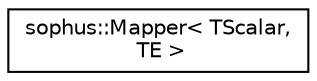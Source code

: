 digraph "Graphical Class Hierarchy"
{
 // LATEX_PDF_SIZE
  edge [fontname="Helvetica",fontsize="10",labelfontname="Helvetica",labelfontsize="10"];
  node [fontname="Helvetica",fontsize="10",shape=record];
  rankdir="LR";
  Node0 [label="sophus::Mapper\< TScalar,\l TE \>",height=0.2,width=0.4,color="black", fillcolor="white", style="filled",URL="$structsophus_1_1_mapper.html",tooltip="Helper for mapping tangent vectors (scalars) over pointers to data."];
}
